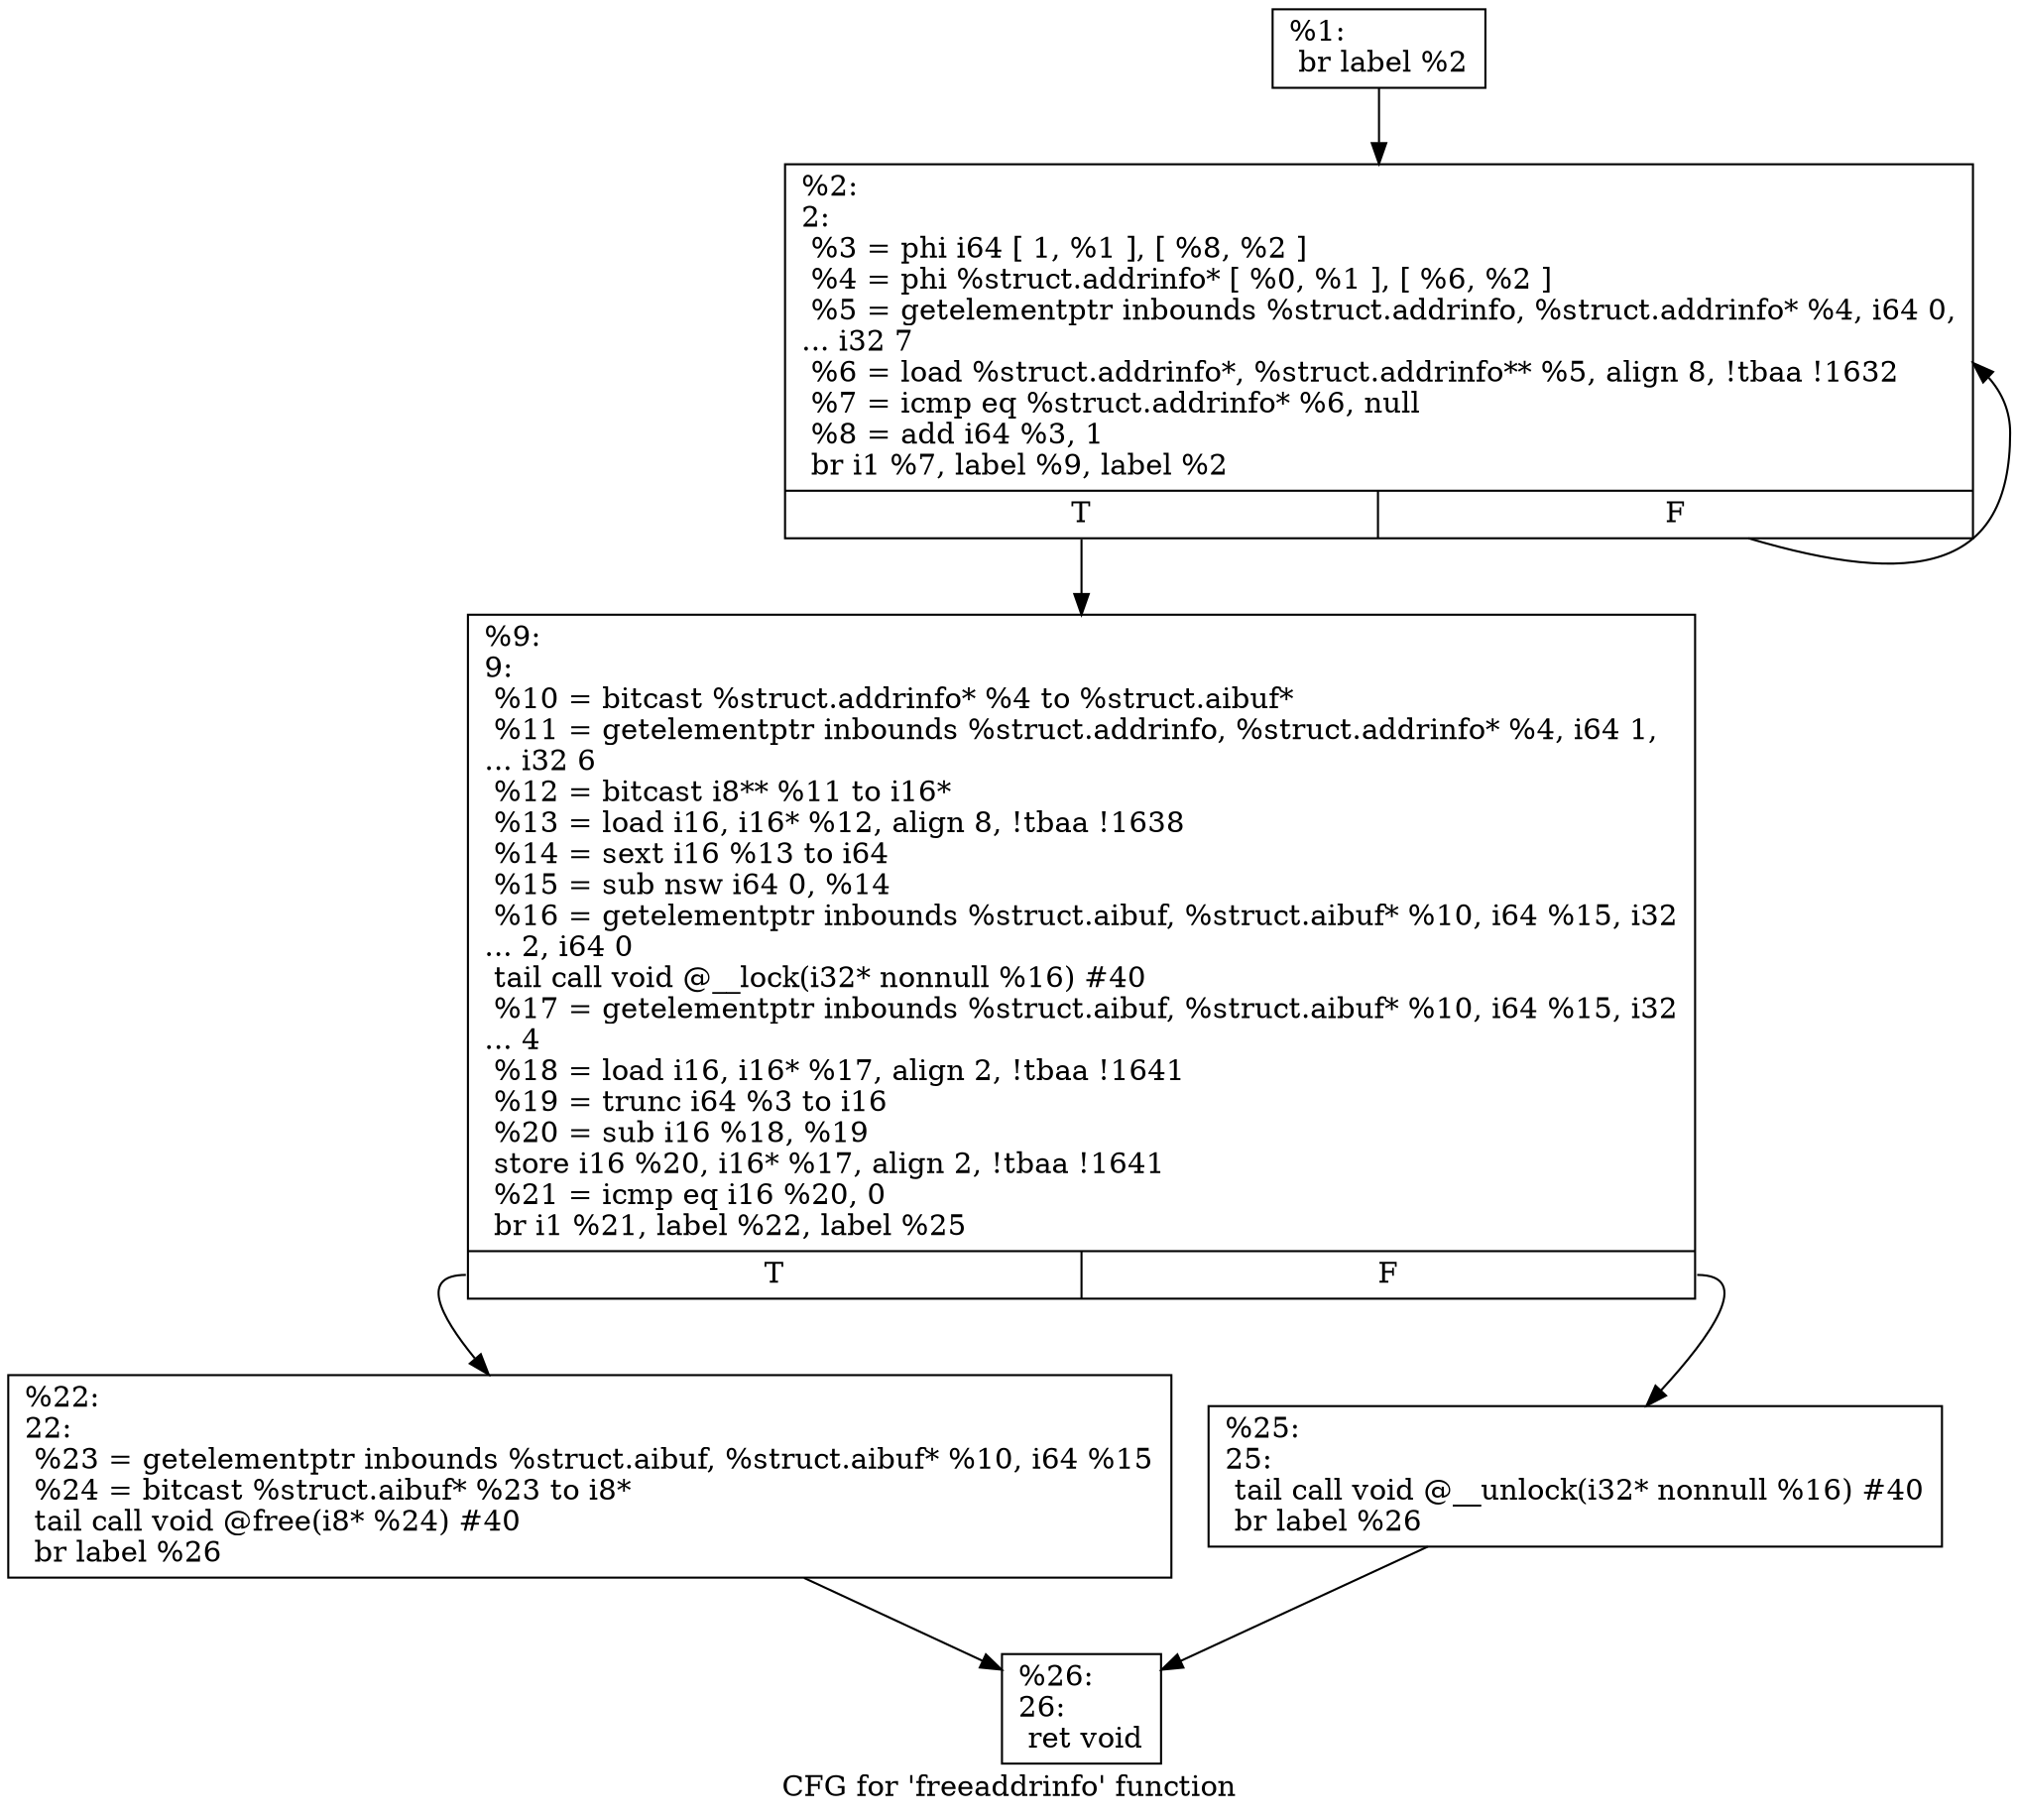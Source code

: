 digraph "CFG for 'freeaddrinfo' function" {
	label="CFG for 'freeaddrinfo' function";

	Node0x1ffc260 [shape=record,label="{%1:\l  br label %2\l}"];
	Node0x1ffc260 -> Node0x1ffc2e0;
	Node0x1ffc2e0 [shape=record,label="{%2:\l2:                                                \l  %3 = phi i64 [ 1, %1 ], [ %8, %2 ]\l  %4 = phi %struct.addrinfo* [ %0, %1 ], [ %6, %2 ]\l  %5 = getelementptr inbounds %struct.addrinfo, %struct.addrinfo* %4, i64 0,\l... i32 7\l  %6 = load %struct.addrinfo*, %struct.addrinfo** %5, align 8, !tbaa !1632\l  %7 = icmp eq %struct.addrinfo* %6, null\l  %8 = add i64 %3, 1\l  br i1 %7, label %9, label %2\l|{<s0>T|<s1>F}}"];
	Node0x1ffc2e0:s0 -> Node0x1ffc330;
	Node0x1ffc2e0:s1 -> Node0x1ffc2e0;
	Node0x1ffc330 [shape=record,label="{%9:\l9:                                                \l  %10 = bitcast %struct.addrinfo* %4 to %struct.aibuf*\l  %11 = getelementptr inbounds %struct.addrinfo, %struct.addrinfo* %4, i64 1,\l... i32 6\l  %12 = bitcast i8** %11 to i16*\l  %13 = load i16, i16* %12, align 8, !tbaa !1638\l  %14 = sext i16 %13 to i64\l  %15 = sub nsw i64 0, %14\l  %16 = getelementptr inbounds %struct.aibuf, %struct.aibuf* %10, i64 %15, i32\l... 2, i64 0\l  tail call void @__lock(i32* nonnull %16) #40\l  %17 = getelementptr inbounds %struct.aibuf, %struct.aibuf* %10, i64 %15, i32\l... 4\l  %18 = load i16, i16* %17, align 2, !tbaa !1641\l  %19 = trunc i64 %3 to i16\l  %20 = sub i16 %18, %19\l  store i16 %20, i16* %17, align 2, !tbaa !1641\l  %21 = icmp eq i16 %20, 0\l  br i1 %21, label %22, label %25\l|{<s0>T|<s1>F}}"];
	Node0x1ffc330:s0 -> Node0x1ffc380;
	Node0x1ffc330:s1 -> Node0x1ffc3d0;
	Node0x1ffc380 [shape=record,label="{%22:\l22:                                               \l  %23 = getelementptr inbounds %struct.aibuf, %struct.aibuf* %10, i64 %15\l  %24 = bitcast %struct.aibuf* %23 to i8*\l  tail call void @free(i8* %24) #40\l  br label %26\l}"];
	Node0x1ffc380 -> Node0x1ffc420;
	Node0x1ffc3d0 [shape=record,label="{%25:\l25:                                               \l  tail call void @__unlock(i32* nonnull %16) #40\l  br label %26\l}"];
	Node0x1ffc3d0 -> Node0x1ffc420;
	Node0x1ffc420 [shape=record,label="{%26:\l26:                                               \l  ret void\l}"];
}
